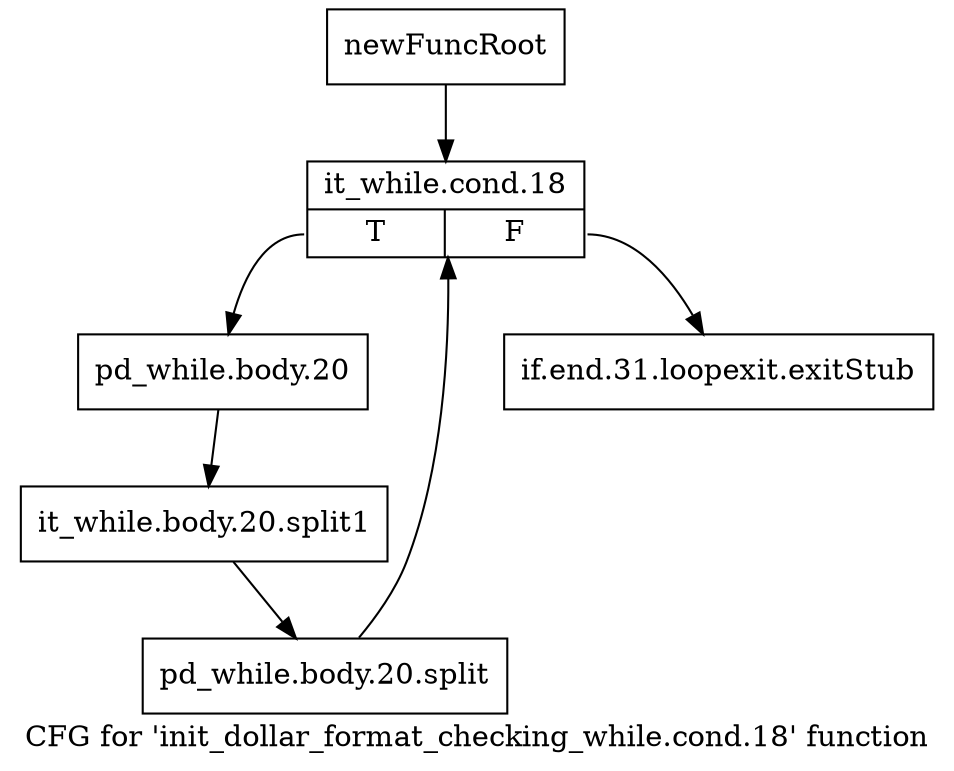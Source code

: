 digraph "CFG for 'init_dollar_format_checking_while.cond.18' function" {
	label="CFG for 'init_dollar_format_checking_while.cond.18' function";

	Node0xa1690e0 [shape=record,label="{newFuncRoot}"];
	Node0xa1690e0 -> Node0xa169180;
	Node0xa169130 [shape=record,label="{if.end.31.loopexit.exitStub}"];
	Node0xa169180 [shape=record,label="{it_while.cond.18|{<s0>T|<s1>F}}"];
	Node0xa169180:s0 -> Node0xa1691d0;
	Node0xa169180:s1 -> Node0xa169130;
	Node0xa1691d0 [shape=record,label="{pd_while.body.20}"];
	Node0xa1691d0 -> Node0xf180f90;
	Node0xf180f90 [shape=record,label="{it_while.body.20.split1}"];
	Node0xf180f90 -> Node0xf1815d0;
	Node0xf1815d0 [shape=record,label="{pd_while.body.20.split}"];
	Node0xf1815d0 -> Node0xa169180;
}
